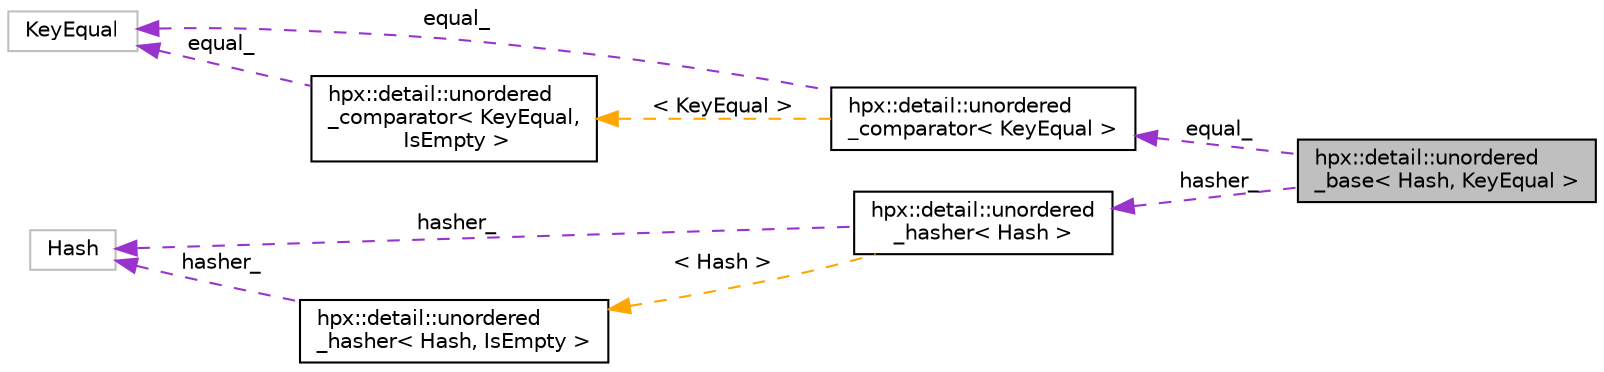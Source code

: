 digraph "hpx::detail::unordered_base&lt; Hash, KeyEqual &gt;"
{
  edge [fontname="Helvetica",fontsize="10",labelfontname="Helvetica",labelfontsize="10"];
  node [fontname="Helvetica",fontsize="10",shape=record];
  rankdir="LR";
  Node4 [label="hpx::detail::unordered\l_base\< Hash, KeyEqual \>",height=0.2,width=0.4,color="black", fillcolor="grey75", style="filled", fontcolor="black"];
  Node5 -> Node4 [dir="back",color="darkorchid3",fontsize="10",style="dashed",label=" equal_" ,fontname="Helvetica"];
  Node5 [label="hpx::detail::unordered\l_comparator\< KeyEqual \>",height=0.2,width=0.4,color="black", fillcolor="white", style="filled",URL="$d4/d9b/structhpx_1_1detail_1_1unordered__comparator.html"];
  Node6 -> Node5 [dir="back",color="darkorchid3",fontsize="10",style="dashed",label=" equal_" ,fontname="Helvetica"];
  Node6 [label="KeyEqual",height=0.2,width=0.4,color="grey75", fillcolor="white", style="filled"];
  Node7 -> Node5 [dir="back",color="orange",fontsize="10",style="dashed",label=" \< KeyEqual \>" ,fontname="Helvetica"];
  Node7 [label="hpx::detail::unordered\l_comparator\< KeyEqual,\l IsEmpty \>",height=0.2,width=0.4,color="black", fillcolor="white", style="filled",URL="$d4/d9b/structhpx_1_1detail_1_1unordered__comparator.html"];
  Node6 -> Node7 [dir="back",color="darkorchid3",fontsize="10",style="dashed",label=" equal_" ,fontname="Helvetica"];
  Node8 -> Node4 [dir="back",color="darkorchid3",fontsize="10",style="dashed",label=" hasher_" ,fontname="Helvetica"];
  Node8 [label="hpx::detail::unordered\l_hasher\< Hash \>",height=0.2,width=0.4,color="black", fillcolor="white", style="filled",URL="$df/da2/structhpx_1_1detail_1_1unordered__hasher.html"];
  Node9 -> Node8 [dir="back",color="darkorchid3",fontsize="10",style="dashed",label=" hasher_" ,fontname="Helvetica"];
  Node9 [label="Hash",height=0.2,width=0.4,color="grey75", fillcolor="white", style="filled"];
  Node10 -> Node8 [dir="back",color="orange",fontsize="10",style="dashed",label=" \< Hash \>" ,fontname="Helvetica"];
  Node10 [label="hpx::detail::unordered\l_hasher\< Hash, IsEmpty \>",height=0.2,width=0.4,color="black", fillcolor="white", style="filled",URL="$df/da2/structhpx_1_1detail_1_1unordered__hasher.html"];
  Node9 -> Node10 [dir="back",color="darkorchid3",fontsize="10",style="dashed",label=" hasher_" ,fontname="Helvetica"];
}
